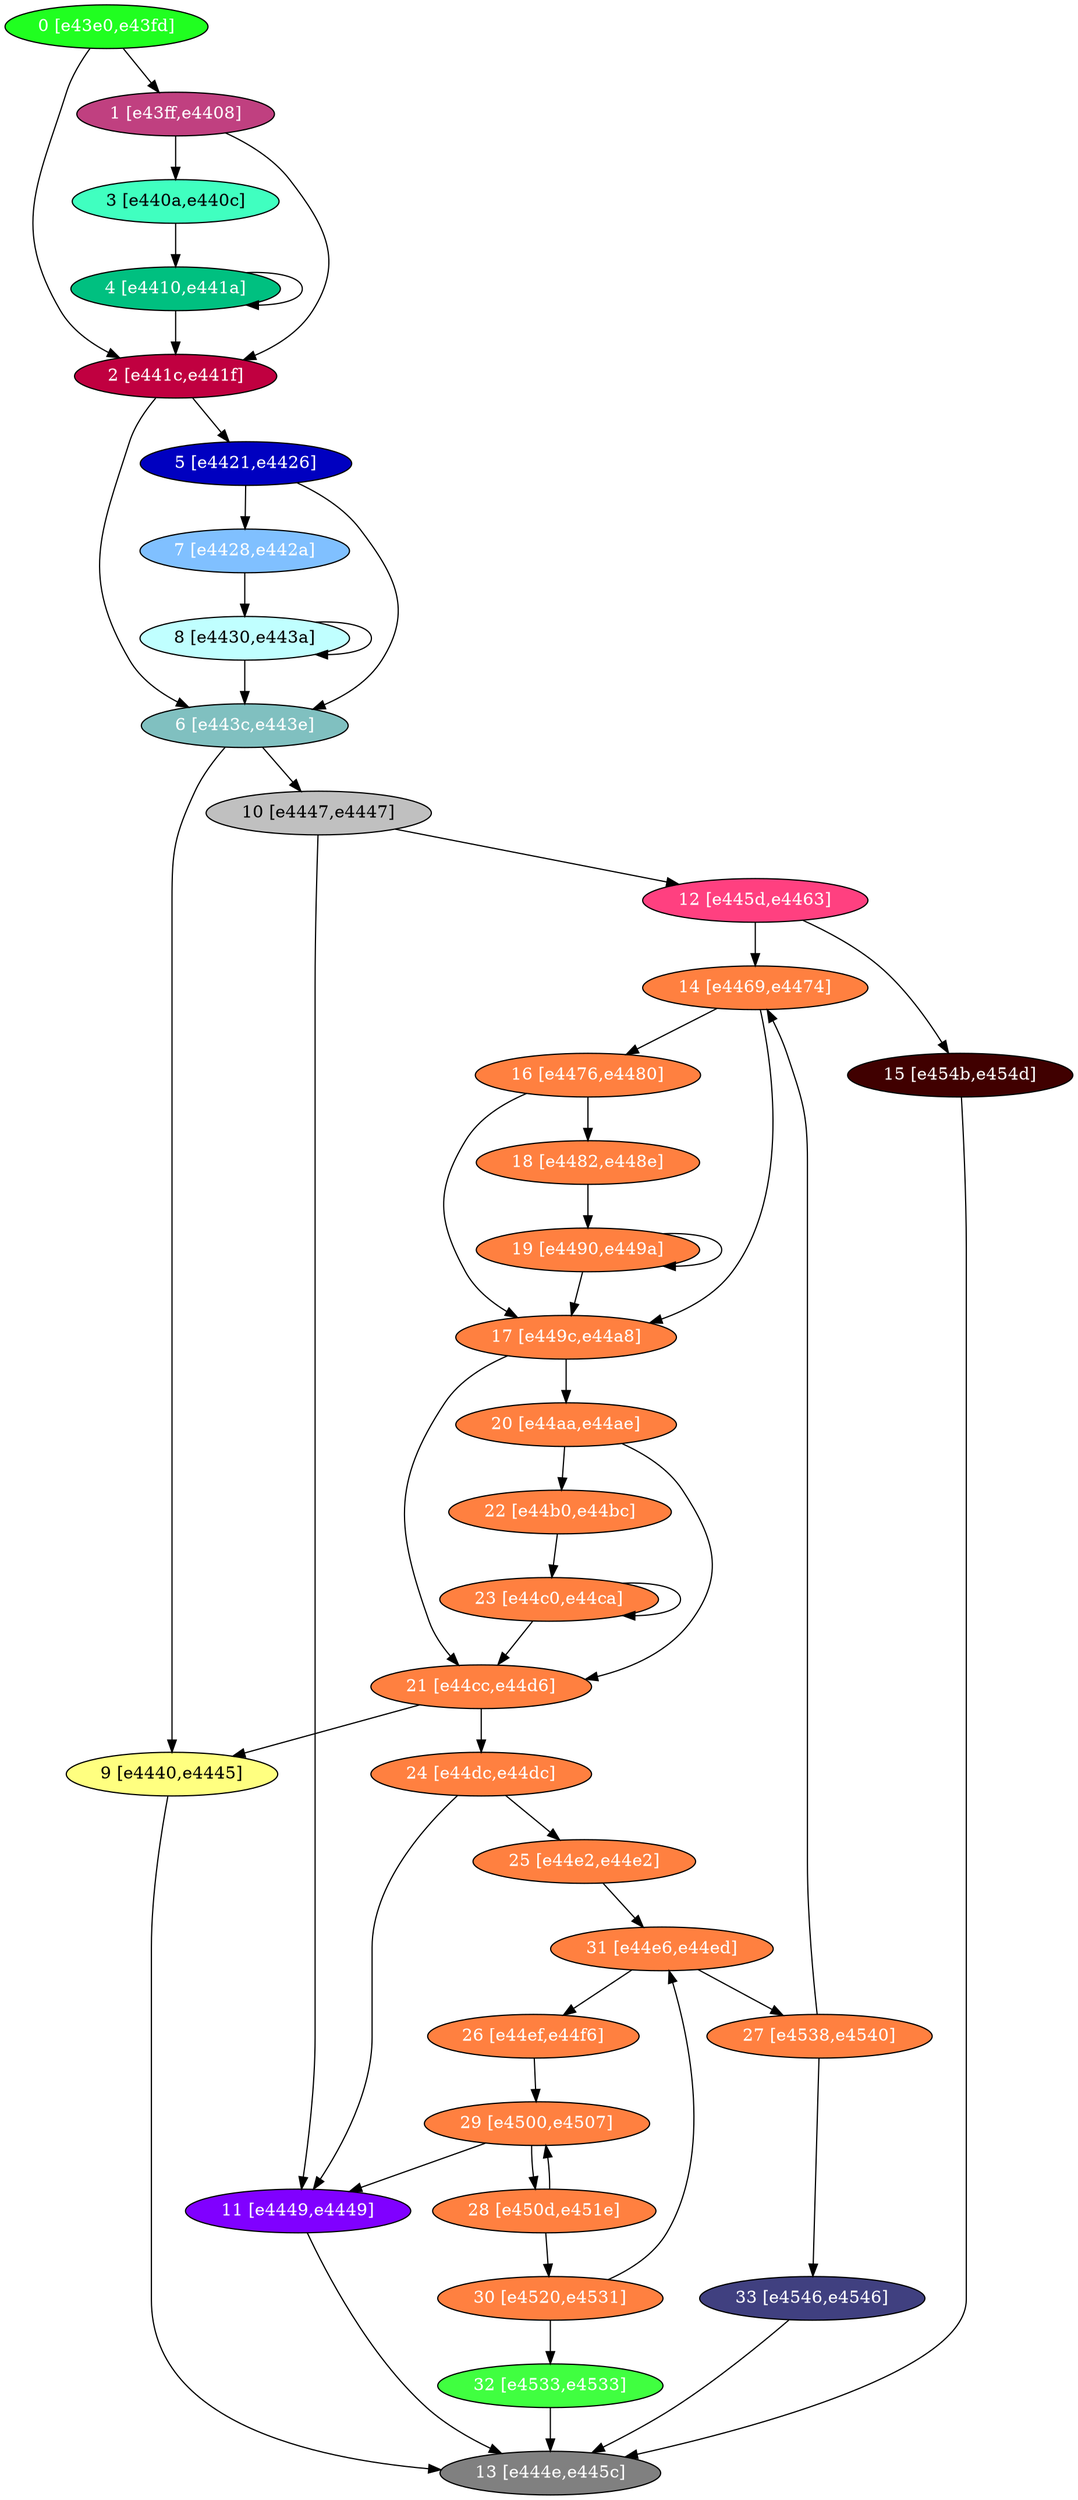 diGraph libnss3{
	libnss3_0  [style=filled fillcolor="#20FF20" fontcolor="#ffffff" shape=oval label="0 [e43e0,e43fd]"]
	libnss3_1  [style=filled fillcolor="#C04080" fontcolor="#ffffff" shape=oval label="1 [e43ff,e4408]"]
	libnss3_2  [style=filled fillcolor="#C00040" fontcolor="#ffffff" shape=oval label="2 [e441c,e441f]"]
	libnss3_3  [style=filled fillcolor="#40FFC0" fontcolor="#000000" shape=oval label="3 [e440a,e440c]"]
	libnss3_4  [style=filled fillcolor="#00C080" fontcolor="#ffffff" shape=oval label="4 [e4410,e441a]"]
	libnss3_5  [style=filled fillcolor="#0000C0" fontcolor="#ffffff" shape=oval label="5 [e4421,e4426]"]
	libnss3_6  [style=filled fillcolor="#80C0C0" fontcolor="#ffffff" shape=oval label="6 [e443c,e443e]"]
	libnss3_7  [style=filled fillcolor="#80C0FF" fontcolor="#ffffff" shape=oval label="7 [e4428,e442a]"]
	libnss3_8  [style=filled fillcolor="#C0FFFF" fontcolor="#000000" shape=oval label="8 [e4430,e443a]"]
	libnss3_9  [style=filled fillcolor="#FFFF80" fontcolor="#000000" shape=oval label="9 [e4440,e4445]"]
	libnss3_a  [style=filled fillcolor="#C0C0C0" fontcolor="#000000" shape=oval label="10 [e4447,e4447]"]
	libnss3_b  [style=filled fillcolor="#8000FF" fontcolor="#ffffff" shape=oval label="11 [e4449,e4449]"]
	libnss3_c  [style=filled fillcolor="#FF4080" fontcolor="#ffffff" shape=oval label="12 [e445d,e4463]"]
	libnss3_d  [style=filled fillcolor="#808080" fontcolor="#ffffff" shape=oval label="13 [e444e,e445c]"]
	libnss3_e  [style=filled fillcolor="#FF8040" fontcolor="#ffffff" shape=oval label="14 [e4469,e4474]"]
	libnss3_f  [style=filled fillcolor="#400000" fontcolor="#ffffff" shape=oval label="15 [e454b,e454d]"]
	libnss3_10  [style=filled fillcolor="#FF8040" fontcolor="#ffffff" shape=oval label="16 [e4476,e4480]"]
	libnss3_11  [style=filled fillcolor="#FF8040" fontcolor="#ffffff" shape=oval label="17 [e449c,e44a8]"]
	libnss3_12  [style=filled fillcolor="#FF8040" fontcolor="#ffffff" shape=oval label="18 [e4482,e448e]"]
	libnss3_13  [style=filled fillcolor="#FF8040" fontcolor="#ffffff" shape=oval label="19 [e4490,e449a]"]
	libnss3_14  [style=filled fillcolor="#FF8040" fontcolor="#ffffff" shape=oval label="20 [e44aa,e44ae]"]
	libnss3_15  [style=filled fillcolor="#FF8040" fontcolor="#ffffff" shape=oval label="21 [e44cc,e44d6]"]
	libnss3_16  [style=filled fillcolor="#FF8040" fontcolor="#ffffff" shape=oval label="22 [e44b0,e44bc]"]
	libnss3_17  [style=filled fillcolor="#FF8040" fontcolor="#ffffff" shape=oval label="23 [e44c0,e44ca]"]
	libnss3_18  [style=filled fillcolor="#FF8040" fontcolor="#ffffff" shape=oval label="24 [e44dc,e44dc]"]
	libnss3_19  [style=filled fillcolor="#FF8040" fontcolor="#ffffff" shape=oval label="25 [e44e2,e44e2]"]
	libnss3_1a  [style=filled fillcolor="#FF8040" fontcolor="#ffffff" shape=oval label="26 [e44ef,e44f6]"]
	libnss3_1b  [style=filled fillcolor="#FF8040" fontcolor="#ffffff" shape=oval label="27 [e4538,e4540]"]
	libnss3_1c  [style=filled fillcolor="#FF8040" fontcolor="#ffffff" shape=oval label="28 [e450d,e451e]"]
	libnss3_1d  [style=filled fillcolor="#FF8040" fontcolor="#ffffff" shape=oval label="29 [e4500,e4507]"]
	libnss3_1e  [style=filled fillcolor="#FF8040" fontcolor="#ffffff" shape=oval label="30 [e4520,e4531]"]
	libnss3_1f  [style=filled fillcolor="#FF8040" fontcolor="#ffffff" shape=oval label="31 [e44e6,e44ed]"]
	libnss3_20  [style=filled fillcolor="#40FF40" fontcolor="#ffffff" shape=oval label="32 [e4533,e4533]"]
	libnss3_21  [style=filled fillcolor="#404080" fontcolor="#ffffff" shape=oval label="33 [e4546,e4546]"]

	libnss3_0 -> libnss3_1
	libnss3_0 -> libnss3_2
	libnss3_1 -> libnss3_2
	libnss3_1 -> libnss3_3
	libnss3_2 -> libnss3_5
	libnss3_2 -> libnss3_6
	libnss3_3 -> libnss3_4
	libnss3_4 -> libnss3_2
	libnss3_4 -> libnss3_4
	libnss3_5 -> libnss3_6
	libnss3_5 -> libnss3_7
	libnss3_6 -> libnss3_9
	libnss3_6 -> libnss3_a
	libnss3_7 -> libnss3_8
	libnss3_8 -> libnss3_6
	libnss3_8 -> libnss3_8
	libnss3_9 -> libnss3_d
	libnss3_a -> libnss3_b
	libnss3_a -> libnss3_c
	libnss3_b -> libnss3_d
	libnss3_c -> libnss3_e
	libnss3_c -> libnss3_f
	libnss3_e -> libnss3_10
	libnss3_e -> libnss3_11
	libnss3_f -> libnss3_d
	libnss3_10 -> libnss3_11
	libnss3_10 -> libnss3_12
	libnss3_11 -> libnss3_14
	libnss3_11 -> libnss3_15
	libnss3_12 -> libnss3_13
	libnss3_13 -> libnss3_11
	libnss3_13 -> libnss3_13
	libnss3_14 -> libnss3_15
	libnss3_14 -> libnss3_16
	libnss3_15 -> libnss3_9
	libnss3_15 -> libnss3_18
	libnss3_16 -> libnss3_17
	libnss3_17 -> libnss3_15
	libnss3_17 -> libnss3_17
	libnss3_18 -> libnss3_b
	libnss3_18 -> libnss3_19
	libnss3_19 -> libnss3_1f
	libnss3_1a -> libnss3_1d
	libnss3_1b -> libnss3_e
	libnss3_1b -> libnss3_21
	libnss3_1c -> libnss3_1d
	libnss3_1c -> libnss3_1e
	libnss3_1d -> libnss3_b
	libnss3_1d -> libnss3_1c
	libnss3_1e -> libnss3_1f
	libnss3_1e -> libnss3_20
	libnss3_1f -> libnss3_1a
	libnss3_1f -> libnss3_1b
	libnss3_20 -> libnss3_d
	libnss3_21 -> libnss3_d
}